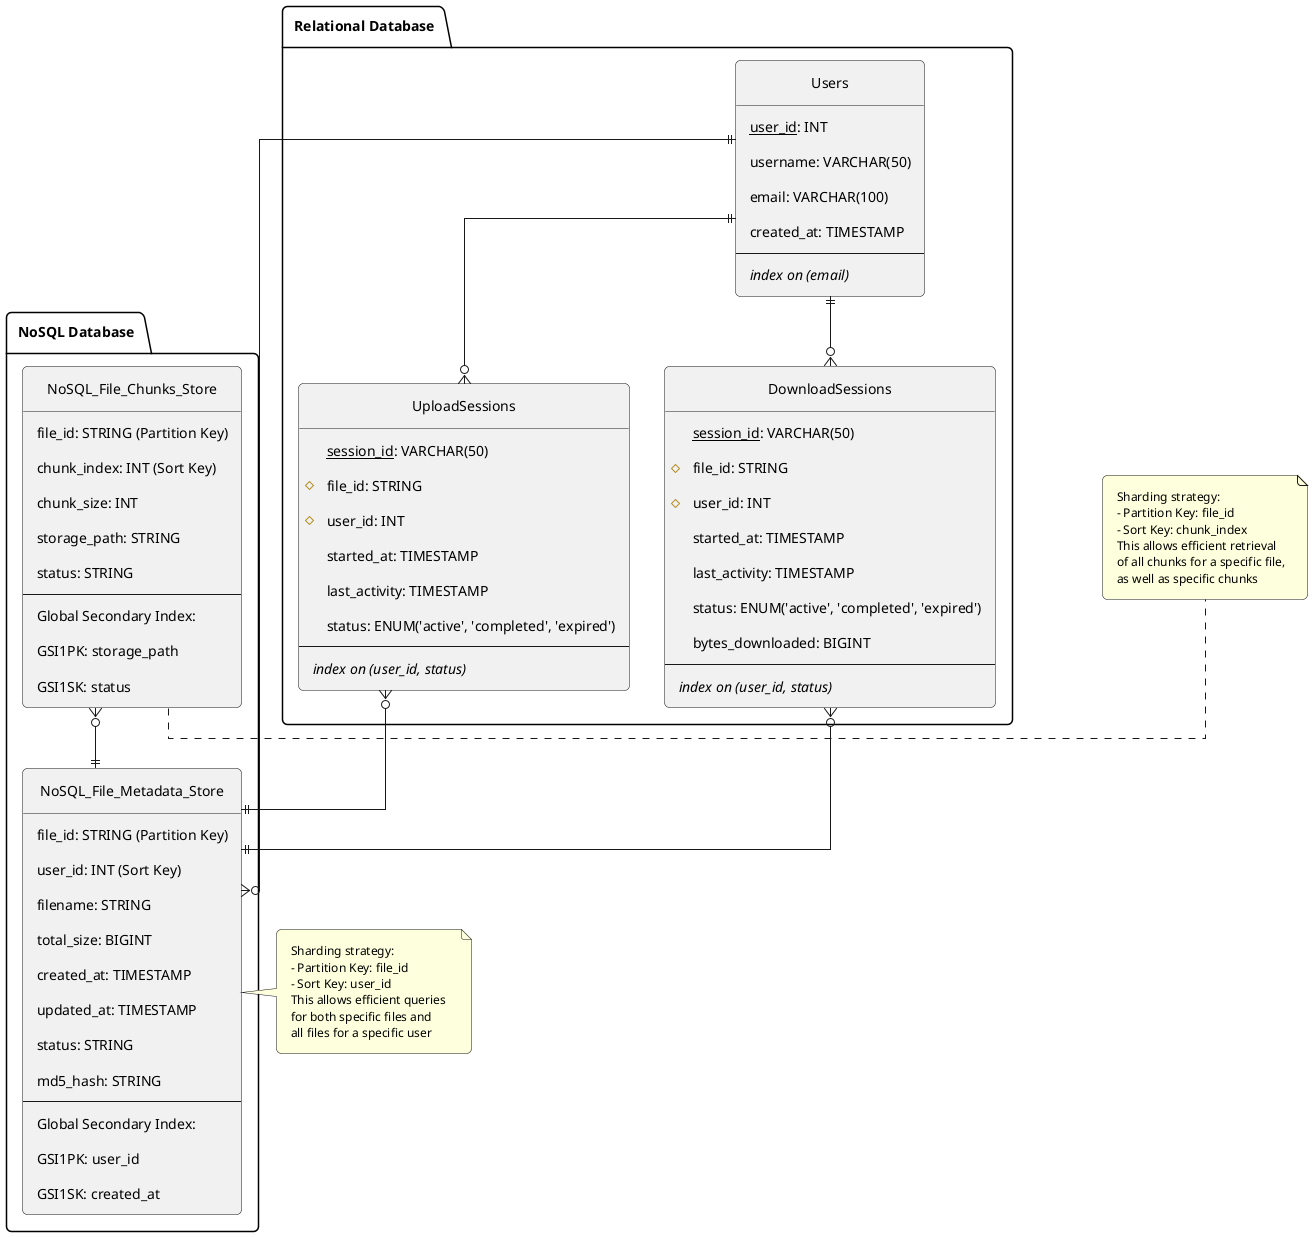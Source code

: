 @startuml
!define table(x) class x << (T,#FFAAAA) >>
!define nosql(x) class x << (N,#AAFFAA) >>
!define primary_key(x) <u>x</u>
!define foreign_key(x) #x

' Global settings
skinparam classFontSize 14
skinparam classFontName Helvetica
skinparam noteFontSize 12
skinparam noteFontName Helvetica
skinparam linetype ortho
skinparam padding 8
skinparam roundcorner 10

' Layout
top to bottom direction
hide circle

' Relational Database Tables
package "Relational Database" {
    table(Users) {
        primary_key(user_id): INT
        username: VARCHAR(50)
        email: VARCHAR(100)
        created_at: TIMESTAMP
        --
        <i>index on (email)</i>
    }

    table(UploadSessions) {
        primary_key(session_id): VARCHAR(50)
        foreign_key(file_id): STRING
        foreign_key(user_id): INT
        started_at: TIMESTAMP
        last_activity: TIMESTAMP
        status: ENUM('active', 'completed', 'expired')
        --
        <i>index on (user_id, status)</i>
    }

    table(DownloadSessions) {
        primary_key(session_id): VARCHAR(50)
        foreign_key(file_id): STRING
        foreign_key(user_id): INT
        started_at: TIMESTAMP
        last_activity: TIMESTAMP
        status: ENUM('active', 'completed', 'expired')
        bytes_downloaded: BIGINT
        --
        <i>index on (user_id, status)</i>
    }
}

' NoSQL Stores
package "NoSQL Database" {
    nosql(NoSQL_File_Metadata_Store) {
        file_id: STRING (Partition Key)
        user_id: INT (Sort Key)
        filename: STRING
        total_size: BIGINT
        created_at: TIMESTAMP
        updated_at: TIMESTAMP
        status: STRING
        md5_hash: STRING
        --
        Global Secondary Index:
        GSI1PK: user_id
        GSI1SK: created_at
    }

    nosql(NoSQL_File_Chunks_Store) {
        file_id: STRING (Partition Key)
        chunk_index: INT (Sort Key)
        chunk_size: INT
        storage_path: STRING
        status: STRING
        --
        Global Secondary Index:
        GSI1PK: storage_path
        GSI1SK: status
    }
}

' Relationships
Users ||--o{ UploadSessions
Users ||--o{ DownloadSessions
NoSQL_File_Metadata_Store }o--|| Users
NoSQL_File_Chunks_Store }o--|| NoSQL_File_Metadata_Store
UploadSessions }o--|| NoSQL_File_Metadata_Store
DownloadSessions }o--|| NoSQL_File_Metadata_Store

note right of NoSQL_File_Metadata_Store
    Sharding strategy:
    - Partition Key: file_id
    - Sort Key: user_id
    This allows efficient queries 
    for both specific files and 
    all files for a specific user
end note

note right of NoSQL_File_Chunks_Store
    Sharding strategy:
    - Partition Key: file_id
    - Sort Key: chunk_index
    This allows efficient retrieval
    of all chunks for a specific file,
    as well as specific chunks
end note

@enduml
